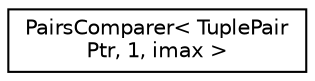 digraph "Graphical Class Hierarchy"
{
  edge [fontname="Helvetica",fontsize="10",labelfontname="Helvetica",labelfontsize="10"];
  node [fontname="Helvetica",fontsize="10",shape=record];
  rankdir="LR";
  Node0 [label="PairsComparer\< TuplePair\lPtr, 1, imax \>",height=0.2,width=0.4,color="black", fillcolor="white", style="filled",URL="$structPairsComparer_3_01TuplePairPtr_00_011_00_01imax_01_4.html"];
}
